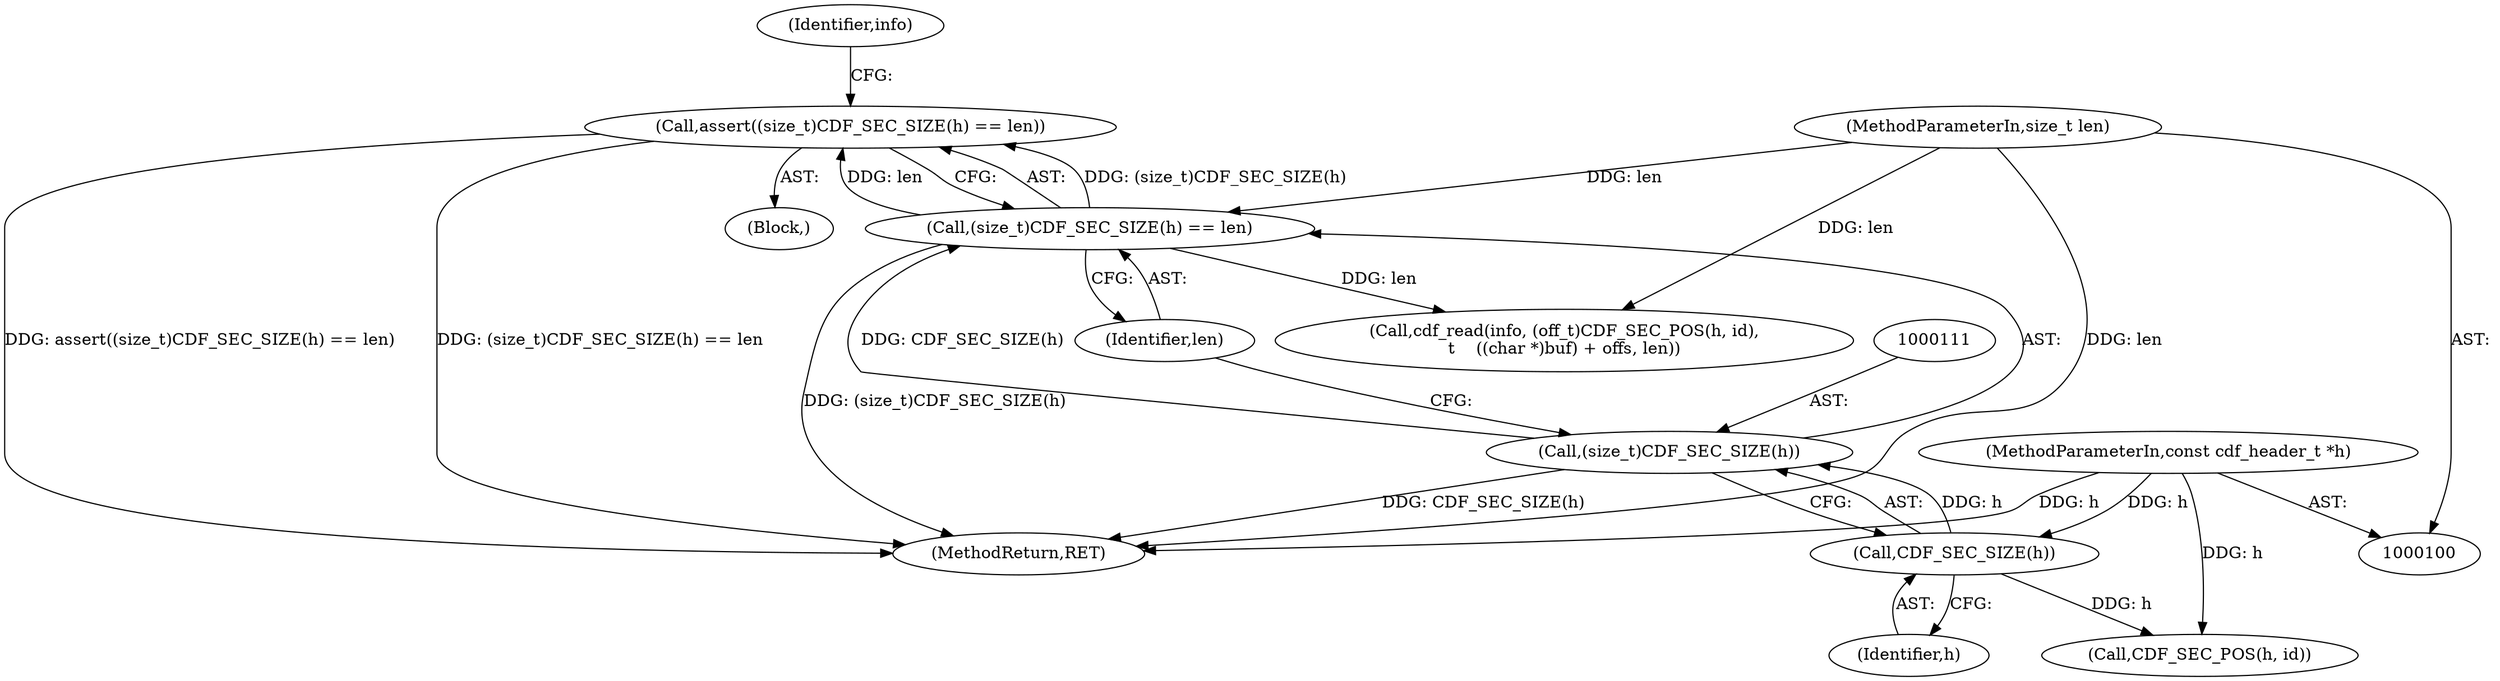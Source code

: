 digraph "1_file_1859fdb4e67c49c463c4e0078054335cd46ba295_0@API" {
"1000108" [label="(Call,assert((size_t)CDF_SEC_SIZE(h) == len))"];
"1000109" [label="(Call,(size_t)CDF_SEC_SIZE(h) == len)"];
"1000110" [label="(Call,(size_t)CDF_SEC_SIZE(h))"];
"1000112" [label="(Call,CDF_SEC_SIZE(h))"];
"1000105" [label="(MethodParameterIn,const cdf_header_t *h)"];
"1000104" [label="(MethodParameterIn,size_t len)"];
"1000129" [label="(MethodReturn,RET)"];
"1000104" [label="(MethodParameterIn,size_t len)"];
"1000117" [label="(Identifier,info)"];
"1000107" [label="(Block,)"];
"1000109" [label="(Call,(size_t)CDF_SEC_SIZE(h) == len)"];
"1000114" [label="(Identifier,len)"];
"1000110" [label="(Call,(size_t)CDF_SEC_SIZE(h))"];
"1000112" [label="(Call,CDF_SEC_SIZE(h))"];
"1000113" [label="(Identifier,h)"];
"1000105" [label="(MethodParameterIn,const cdf_header_t *h)"];
"1000120" [label="(Call,CDF_SEC_POS(h, id))"];
"1000108" [label="(Call,assert((size_t)CDF_SEC_SIZE(h) == len))"];
"1000116" [label="(Call,cdf_read(info, (off_t)CDF_SEC_POS(h, id),\n\t    ((char *)buf) + offs, len))"];
"1000108" -> "1000107"  [label="AST: "];
"1000108" -> "1000109"  [label="CFG: "];
"1000109" -> "1000108"  [label="AST: "];
"1000117" -> "1000108"  [label="CFG: "];
"1000108" -> "1000129"  [label="DDG: assert((size_t)CDF_SEC_SIZE(h) == len)"];
"1000108" -> "1000129"  [label="DDG: (size_t)CDF_SEC_SIZE(h) == len"];
"1000109" -> "1000108"  [label="DDG: (size_t)CDF_SEC_SIZE(h)"];
"1000109" -> "1000108"  [label="DDG: len"];
"1000109" -> "1000114"  [label="CFG: "];
"1000110" -> "1000109"  [label="AST: "];
"1000114" -> "1000109"  [label="AST: "];
"1000109" -> "1000129"  [label="DDG: (size_t)CDF_SEC_SIZE(h)"];
"1000110" -> "1000109"  [label="DDG: CDF_SEC_SIZE(h)"];
"1000104" -> "1000109"  [label="DDG: len"];
"1000109" -> "1000116"  [label="DDG: len"];
"1000110" -> "1000112"  [label="CFG: "];
"1000111" -> "1000110"  [label="AST: "];
"1000112" -> "1000110"  [label="AST: "];
"1000114" -> "1000110"  [label="CFG: "];
"1000110" -> "1000129"  [label="DDG: CDF_SEC_SIZE(h)"];
"1000112" -> "1000110"  [label="DDG: h"];
"1000112" -> "1000113"  [label="CFG: "];
"1000113" -> "1000112"  [label="AST: "];
"1000105" -> "1000112"  [label="DDG: h"];
"1000112" -> "1000120"  [label="DDG: h"];
"1000105" -> "1000100"  [label="AST: "];
"1000105" -> "1000129"  [label="DDG: h"];
"1000105" -> "1000120"  [label="DDG: h"];
"1000104" -> "1000100"  [label="AST: "];
"1000104" -> "1000129"  [label="DDG: len"];
"1000104" -> "1000116"  [label="DDG: len"];
}
